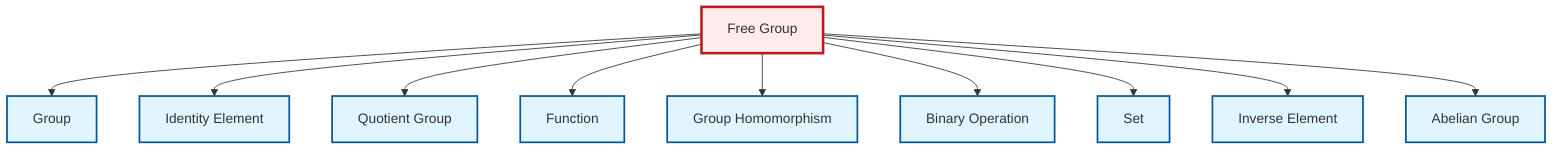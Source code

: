graph TD
    classDef definition fill:#e1f5fe,stroke:#01579b,stroke-width:2px
    classDef theorem fill:#f3e5f5,stroke:#4a148c,stroke-width:2px
    classDef axiom fill:#fff3e0,stroke:#e65100,stroke-width:2px
    classDef example fill:#e8f5e9,stroke:#1b5e20,stroke-width:2px
    classDef current fill:#ffebee,stroke:#b71c1c,stroke-width:3px
    def-free-group["Free Group"]:::definition
    def-quotient-group["Quotient Group"]:::definition
    def-inverse-element["Inverse Element"]:::definition
    def-set["Set"]:::definition
    def-identity-element["Identity Element"]:::definition
    def-abelian-group["Abelian Group"]:::definition
    def-function["Function"]:::definition
    def-group["Group"]:::definition
    def-homomorphism["Group Homomorphism"]:::definition
    def-binary-operation["Binary Operation"]:::definition
    def-free-group --> def-group
    def-free-group --> def-identity-element
    def-free-group --> def-quotient-group
    def-free-group --> def-function
    def-free-group --> def-homomorphism
    def-free-group --> def-binary-operation
    def-free-group --> def-set
    def-free-group --> def-inverse-element
    def-free-group --> def-abelian-group
    class def-free-group current